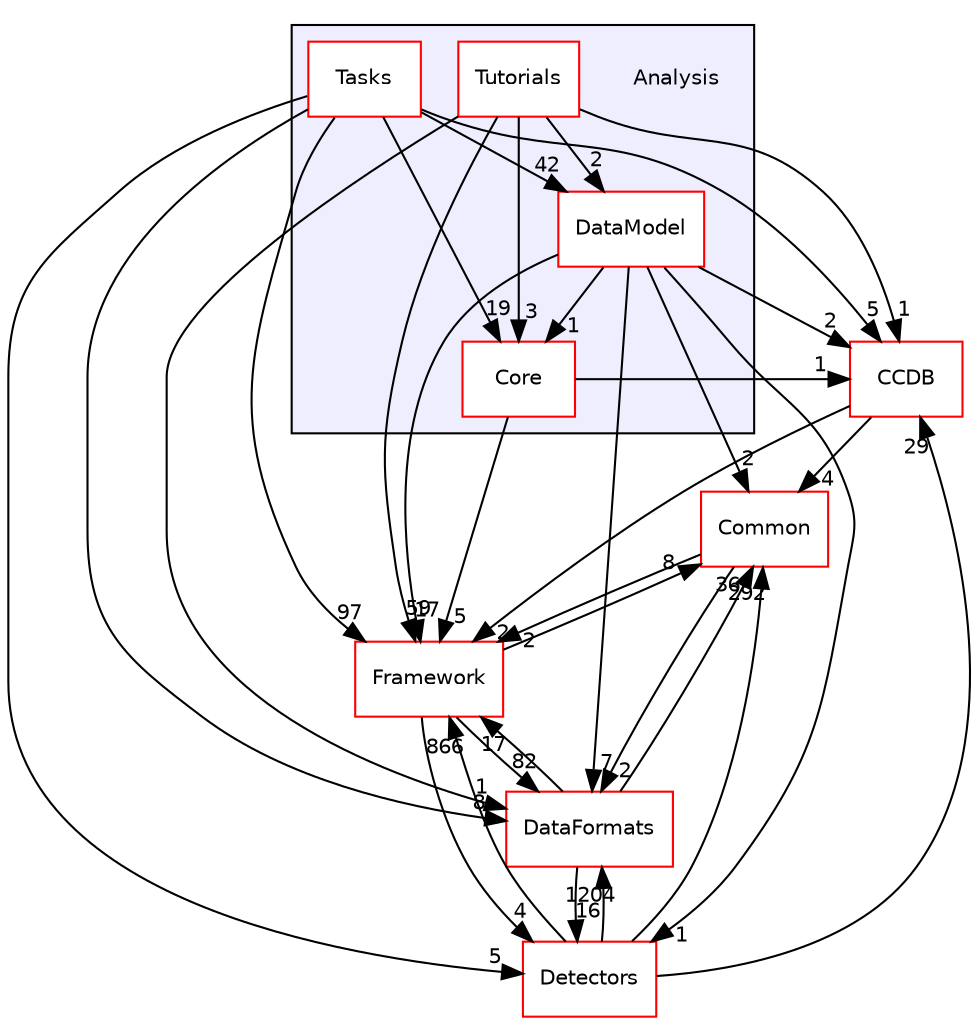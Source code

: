 digraph "/home/travis/build/AliceO2Group/AliceO2/Analysis" {
  bgcolor=transparent;
  compound=true
  node [ fontsize="10", fontname="Helvetica"];
  edge [ labelfontsize="10", labelfontname="Helvetica"];
  subgraph clusterdir_19b17cb436010079e3d017a29cb7858f {
    graph [ bgcolor="#eeeeff", pencolor="black", label="" URL="dir_19b17cb436010079e3d017a29cb7858f.html"];
    dir_19b17cb436010079e3d017a29cb7858f [shape=plaintext label="Analysis"];
    dir_8d04f135a1eb0fdc4d561ef87bbea216 [shape=box label="Core" color="red" fillcolor="white" style="filled" URL="dir_8d04f135a1eb0fdc4d561ef87bbea216.html"];
    dir_f41dd59f861c855ea21b0dc3111cb7b0 [shape=box label="DataModel" color="red" fillcolor="white" style="filled" URL="dir_f41dd59f861c855ea21b0dc3111cb7b0.html"];
    dir_eff7324435ca3301414fec6c28c4adf5 [shape=box label="Tasks" color="red" fillcolor="white" style="filled" URL="dir_eff7324435ca3301414fec6c28c4adf5.html"];
    dir_6e355b58bf8669476ee36a32071bc3eb [shape=box label="Tutorials" color="red" fillcolor="white" style="filled" URL="dir_6e355b58bf8669476ee36a32071bc3eb.html"];
  }
  dir_4ab6b4cc6a7edbff49100e9123df213f [shape=box label="Common" color="red" URL="dir_4ab6b4cc6a7edbff49100e9123df213f.html"];
  dir_6af676bf18881990e4083e191d0e63e0 [shape=box label="CCDB" color="red" URL="dir_6af676bf18881990e4083e191d0e63e0.html"];
  dir_051dca18e802f8e9474f2e30d29c04e0 [shape=box label="Detectors" color="red" URL="dir_051dca18e802f8e9474f2e30d29c04e0.html"];
  dir_bcbb2cf9a3d3d83e5515c82071a07177 [shape=box label="Framework" color="red" URL="dir_bcbb2cf9a3d3d83e5515c82071a07177.html"];
  dir_2171f7ec022c5423887b07c69b2f5b48 [shape=box label="DataFormats" color="red" URL="dir_2171f7ec022c5423887b07c69b2f5b48.html"];
  dir_6e355b58bf8669476ee36a32071bc3eb->dir_6af676bf18881990e4083e191d0e63e0 [headlabel="1", labeldistance=1.5 headhref="dir_000021_000023.html"];
  dir_6e355b58bf8669476ee36a32071bc3eb->dir_f41dd59f861c855ea21b0dc3111cb7b0 [headlabel="2", labeldistance=1.5 headhref="dir_000021_000009.html"];
  dir_6e355b58bf8669476ee36a32071bc3eb->dir_8d04f135a1eb0fdc4d561ef87bbea216 [headlabel="3", labeldistance=1.5 headhref="dir_000021_000005.html"];
  dir_6e355b58bf8669476ee36a32071bc3eb->dir_bcbb2cf9a3d3d83e5515c82071a07177 [headlabel="59", labeldistance=1.5 headhref="dir_000021_000015.html"];
  dir_6e355b58bf8669476ee36a32071bc3eb->dir_2171f7ec022c5423887b07c69b2f5b48 [headlabel="1", labeldistance=1.5 headhref="dir_000021_000080.html"];
  dir_4ab6b4cc6a7edbff49100e9123df213f->dir_bcbb2cf9a3d3d83e5515c82071a07177 [headlabel="2", labeldistance=1.5 headhref="dir_000031_000015.html"];
  dir_4ab6b4cc6a7edbff49100e9123df213f->dir_2171f7ec022c5423887b07c69b2f5b48 [headlabel="2", labeldistance=1.5 headhref="dir_000031_000080.html"];
  dir_6af676bf18881990e4083e191d0e63e0->dir_4ab6b4cc6a7edbff49100e9123df213f [headlabel="4", labeldistance=1.5 headhref="dir_000023_000031.html"];
  dir_6af676bf18881990e4083e191d0e63e0->dir_bcbb2cf9a3d3d83e5515c82071a07177 [headlabel="2", labeldistance=1.5 headhref="dir_000023_000015.html"];
  dir_051dca18e802f8e9474f2e30d29c04e0->dir_4ab6b4cc6a7edbff49100e9123df213f [headlabel="292", labeldistance=1.5 headhref="dir_000043_000031.html"];
  dir_051dca18e802f8e9474f2e30d29c04e0->dir_6af676bf18881990e4083e191d0e63e0 [headlabel="29", labeldistance=1.5 headhref="dir_000043_000023.html"];
  dir_051dca18e802f8e9474f2e30d29c04e0->dir_bcbb2cf9a3d3d83e5515c82071a07177 [headlabel="866", labeldistance=1.5 headhref="dir_000043_000015.html"];
  dir_051dca18e802f8e9474f2e30d29c04e0->dir_2171f7ec022c5423887b07c69b2f5b48 [headlabel="1204", labeldistance=1.5 headhref="dir_000043_000080.html"];
  dir_f41dd59f861c855ea21b0dc3111cb7b0->dir_4ab6b4cc6a7edbff49100e9123df213f [headlabel="2", labeldistance=1.5 headhref="dir_000009_000031.html"];
  dir_f41dd59f861c855ea21b0dc3111cb7b0->dir_6af676bf18881990e4083e191d0e63e0 [headlabel="2", labeldistance=1.5 headhref="dir_000009_000023.html"];
  dir_f41dd59f861c855ea21b0dc3111cb7b0->dir_051dca18e802f8e9474f2e30d29c04e0 [headlabel="1", labeldistance=1.5 headhref="dir_000009_000043.html"];
  dir_f41dd59f861c855ea21b0dc3111cb7b0->dir_8d04f135a1eb0fdc4d561ef87bbea216 [headlabel="1", labeldistance=1.5 headhref="dir_000009_000005.html"];
  dir_f41dd59f861c855ea21b0dc3111cb7b0->dir_bcbb2cf9a3d3d83e5515c82071a07177 [headlabel="17", labeldistance=1.5 headhref="dir_000009_000015.html"];
  dir_f41dd59f861c855ea21b0dc3111cb7b0->dir_2171f7ec022c5423887b07c69b2f5b48 [headlabel="7", labeldistance=1.5 headhref="dir_000009_000080.html"];
  dir_eff7324435ca3301414fec6c28c4adf5->dir_6af676bf18881990e4083e191d0e63e0 [headlabel="5", labeldistance=1.5 headhref="dir_000018_000023.html"];
  dir_eff7324435ca3301414fec6c28c4adf5->dir_051dca18e802f8e9474f2e30d29c04e0 [headlabel="5", labeldistance=1.5 headhref="dir_000018_000043.html"];
  dir_eff7324435ca3301414fec6c28c4adf5->dir_f41dd59f861c855ea21b0dc3111cb7b0 [headlabel="42", labeldistance=1.5 headhref="dir_000018_000009.html"];
  dir_eff7324435ca3301414fec6c28c4adf5->dir_8d04f135a1eb0fdc4d561ef87bbea216 [headlabel="19", labeldistance=1.5 headhref="dir_000018_000005.html"];
  dir_eff7324435ca3301414fec6c28c4adf5->dir_bcbb2cf9a3d3d83e5515c82071a07177 [headlabel="97", labeldistance=1.5 headhref="dir_000018_000015.html"];
  dir_eff7324435ca3301414fec6c28c4adf5->dir_2171f7ec022c5423887b07c69b2f5b48 [headlabel="8", labeldistance=1.5 headhref="dir_000018_000080.html"];
  dir_8d04f135a1eb0fdc4d561ef87bbea216->dir_6af676bf18881990e4083e191d0e63e0 [headlabel="1", labeldistance=1.5 headhref="dir_000005_000023.html"];
  dir_8d04f135a1eb0fdc4d561ef87bbea216->dir_bcbb2cf9a3d3d83e5515c82071a07177 [headlabel="5", labeldistance=1.5 headhref="dir_000005_000015.html"];
  dir_bcbb2cf9a3d3d83e5515c82071a07177->dir_4ab6b4cc6a7edbff49100e9123df213f [headlabel="8", labeldistance=1.5 headhref="dir_000015_000031.html"];
  dir_bcbb2cf9a3d3d83e5515c82071a07177->dir_051dca18e802f8e9474f2e30d29c04e0 [headlabel="4", labeldistance=1.5 headhref="dir_000015_000043.html"];
  dir_bcbb2cf9a3d3d83e5515c82071a07177->dir_2171f7ec022c5423887b07c69b2f5b48 [headlabel="82", labeldistance=1.5 headhref="dir_000015_000080.html"];
  dir_2171f7ec022c5423887b07c69b2f5b48->dir_4ab6b4cc6a7edbff49100e9123df213f [headlabel="36", labeldistance=1.5 headhref="dir_000080_000031.html"];
  dir_2171f7ec022c5423887b07c69b2f5b48->dir_051dca18e802f8e9474f2e30d29c04e0 [headlabel="16", labeldistance=1.5 headhref="dir_000080_000043.html"];
  dir_2171f7ec022c5423887b07c69b2f5b48->dir_bcbb2cf9a3d3d83e5515c82071a07177 [headlabel="17", labeldistance=1.5 headhref="dir_000080_000015.html"];
}
